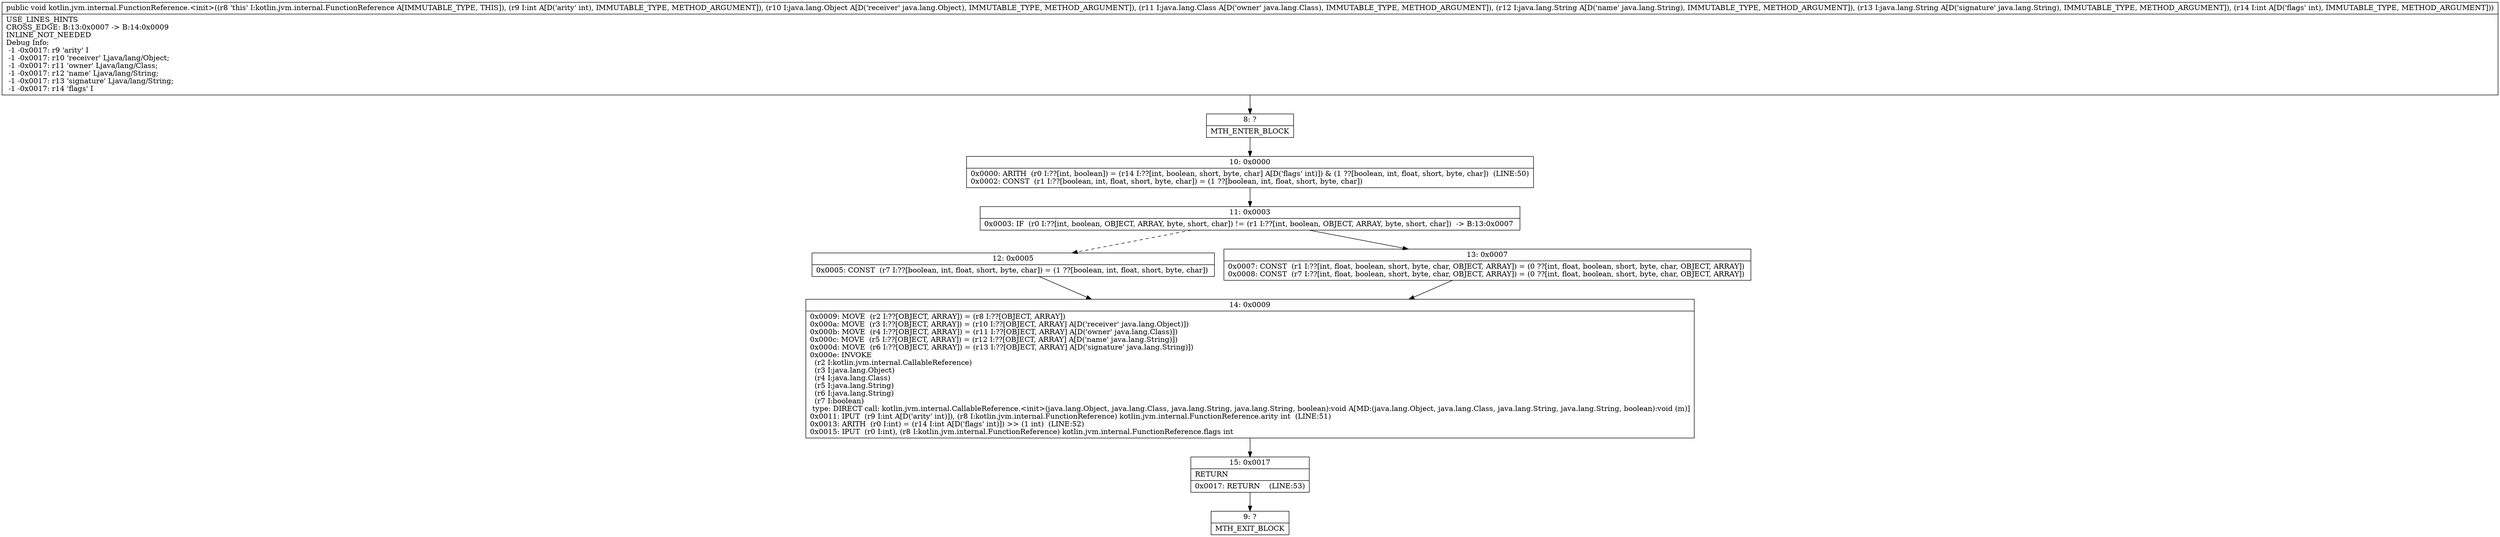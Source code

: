 digraph "CFG forkotlin.jvm.internal.FunctionReference.\<init\>(ILjava\/lang\/Object;Ljava\/lang\/Class;Ljava\/lang\/String;Ljava\/lang\/String;I)V" {
Node_8 [shape=record,label="{8\:\ ?|MTH_ENTER_BLOCK\l}"];
Node_10 [shape=record,label="{10\:\ 0x0000|0x0000: ARITH  (r0 I:??[int, boolean]) = (r14 I:??[int, boolean, short, byte, char] A[D('flags' int)]) & (1 ??[boolean, int, float, short, byte, char])  (LINE:50)\l0x0002: CONST  (r1 I:??[boolean, int, float, short, byte, char]) = (1 ??[boolean, int, float, short, byte, char]) \l}"];
Node_11 [shape=record,label="{11\:\ 0x0003|0x0003: IF  (r0 I:??[int, boolean, OBJECT, ARRAY, byte, short, char]) != (r1 I:??[int, boolean, OBJECT, ARRAY, byte, short, char])  \-\> B:13:0x0007 \l}"];
Node_12 [shape=record,label="{12\:\ 0x0005|0x0005: CONST  (r7 I:??[boolean, int, float, short, byte, char]) = (1 ??[boolean, int, float, short, byte, char]) \l}"];
Node_14 [shape=record,label="{14\:\ 0x0009|0x0009: MOVE  (r2 I:??[OBJECT, ARRAY]) = (r8 I:??[OBJECT, ARRAY]) \l0x000a: MOVE  (r3 I:??[OBJECT, ARRAY]) = (r10 I:??[OBJECT, ARRAY] A[D('receiver' java.lang.Object)]) \l0x000b: MOVE  (r4 I:??[OBJECT, ARRAY]) = (r11 I:??[OBJECT, ARRAY] A[D('owner' java.lang.Class)]) \l0x000c: MOVE  (r5 I:??[OBJECT, ARRAY]) = (r12 I:??[OBJECT, ARRAY] A[D('name' java.lang.String)]) \l0x000d: MOVE  (r6 I:??[OBJECT, ARRAY]) = (r13 I:??[OBJECT, ARRAY] A[D('signature' java.lang.String)]) \l0x000e: INVOKE  \l  (r2 I:kotlin.jvm.internal.CallableReference)\l  (r3 I:java.lang.Object)\l  (r4 I:java.lang.Class)\l  (r5 I:java.lang.String)\l  (r6 I:java.lang.String)\l  (r7 I:boolean)\l type: DIRECT call: kotlin.jvm.internal.CallableReference.\<init\>(java.lang.Object, java.lang.Class, java.lang.String, java.lang.String, boolean):void A[MD:(java.lang.Object, java.lang.Class, java.lang.String, java.lang.String, boolean):void (m)]\l0x0011: IPUT  (r9 I:int A[D('arity' int)]), (r8 I:kotlin.jvm.internal.FunctionReference) kotlin.jvm.internal.FunctionReference.arity int  (LINE:51)\l0x0013: ARITH  (r0 I:int) = (r14 I:int A[D('flags' int)]) \>\> (1 int)  (LINE:52)\l0x0015: IPUT  (r0 I:int), (r8 I:kotlin.jvm.internal.FunctionReference) kotlin.jvm.internal.FunctionReference.flags int \l}"];
Node_15 [shape=record,label="{15\:\ 0x0017|RETURN\l|0x0017: RETURN    (LINE:53)\l}"];
Node_9 [shape=record,label="{9\:\ ?|MTH_EXIT_BLOCK\l}"];
Node_13 [shape=record,label="{13\:\ 0x0007|0x0007: CONST  (r1 I:??[int, float, boolean, short, byte, char, OBJECT, ARRAY]) = (0 ??[int, float, boolean, short, byte, char, OBJECT, ARRAY]) \l0x0008: CONST  (r7 I:??[int, float, boolean, short, byte, char, OBJECT, ARRAY]) = (0 ??[int, float, boolean, short, byte, char, OBJECT, ARRAY]) \l}"];
MethodNode[shape=record,label="{public void kotlin.jvm.internal.FunctionReference.\<init\>((r8 'this' I:kotlin.jvm.internal.FunctionReference A[IMMUTABLE_TYPE, THIS]), (r9 I:int A[D('arity' int), IMMUTABLE_TYPE, METHOD_ARGUMENT]), (r10 I:java.lang.Object A[D('receiver' java.lang.Object), IMMUTABLE_TYPE, METHOD_ARGUMENT]), (r11 I:java.lang.Class A[D('owner' java.lang.Class), IMMUTABLE_TYPE, METHOD_ARGUMENT]), (r12 I:java.lang.String A[D('name' java.lang.String), IMMUTABLE_TYPE, METHOD_ARGUMENT]), (r13 I:java.lang.String A[D('signature' java.lang.String), IMMUTABLE_TYPE, METHOD_ARGUMENT]), (r14 I:int A[D('flags' int), IMMUTABLE_TYPE, METHOD_ARGUMENT]))  | USE_LINES_HINTS\lCROSS_EDGE: B:13:0x0007 \-\> B:14:0x0009\lINLINE_NOT_NEEDED\lDebug Info:\l  \-1 \-0x0017: r9 'arity' I\l  \-1 \-0x0017: r10 'receiver' Ljava\/lang\/Object;\l  \-1 \-0x0017: r11 'owner' Ljava\/lang\/Class;\l  \-1 \-0x0017: r12 'name' Ljava\/lang\/String;\l  \-1 \-0x0017: r13 'signature' Ljava\/lang\/String;\l  \-1 \-0x0017: r14 'flags' I\l}"];
MethodNode -> Node_8;Node_8 -> Node_10;
Node_10 -> Node_11;
Node_11 -> Node_12[style=dashed];
Node_11 -> Node_13;
Node_12 -> Node_14;
Node_14 -> Node_15;
Node_15 -> Node_9;
Node_13 -> Node_14;
}

